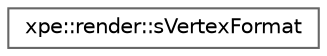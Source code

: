 digraph "Graphical Class Hierarchy"
{
 // LATEX_PDF_SIZE
  bgcolor="transparent";
  edge [fontname=Helvetica,fontsize=10,labelfontname=Helvetica,labelfontsize=10];
  node [fontname=Helvetica,fontsize=10,shape=box,height=0.2,width=0.4];
  rankdir="LR";
  Node0 [id="Node000000",label="xpe::render::sVertexFormat",height=0.2,width=0.4,color="grey40", fillcolor="white", style="filled",URL="$structxpe_1_1render_1_1s_vertex_format.html",tooltip=" "];
}
